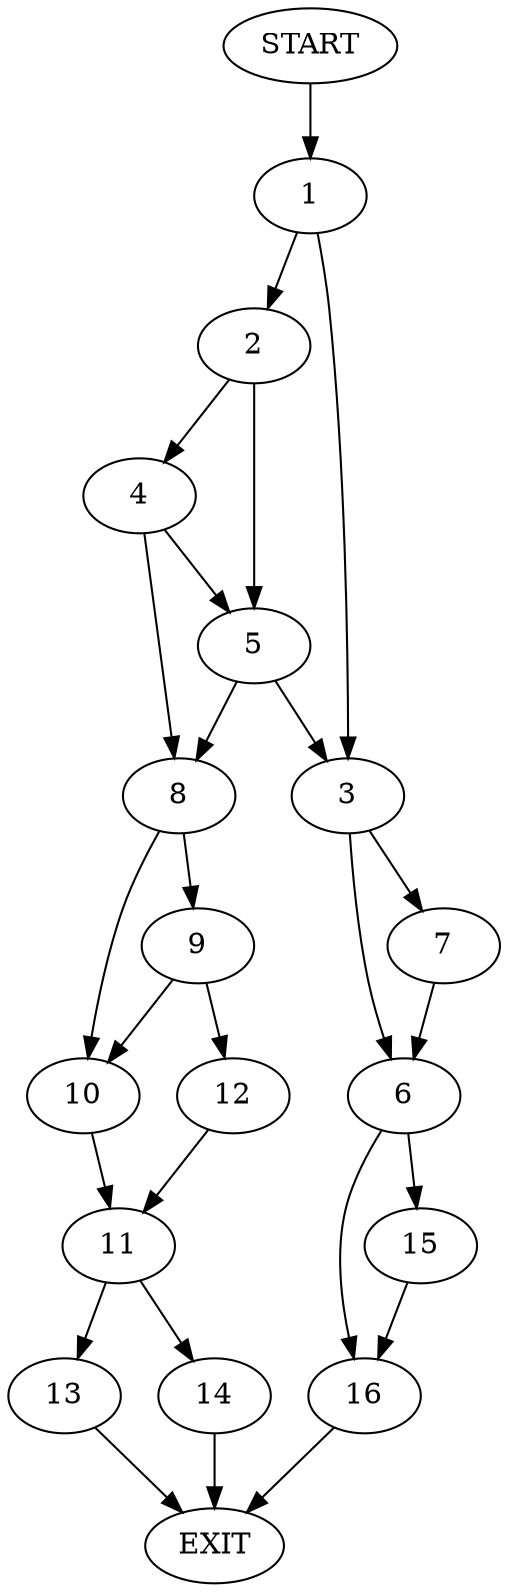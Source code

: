 digraph {
0 [label="START"]
17 [label="EXIT"]
0 -> 1
1 -> 2
1 -> 3
2 -> 4
2 -> 5
3 -> 6
3 -> 7
4 -> 8
4 -> 5
5 -> 8
5 -> 3
8 -> 9
8 -> 10
10 -> 11
9 -> 12
9 -> 10
12 -> 11
11 -> 13
11 -> 14
14 -> 17
13 -> 17
7 -> 6
6 -> 15
6 -> 16
16 -> 17
15 -> 16
}
